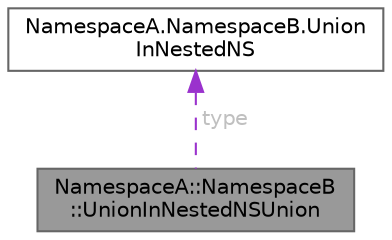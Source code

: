 digraph "NamespaceA::NamespaceB::UnionInNestedNSUnion"
{
 // LATEX_PDF_SIZE
  bgcolor="transparent";
  edge [fontname=Helvetica,fontsize=10,labelfontname=Helvetica,labelfontsize=10];
  node [fontname=Helvetica,fontsize=10,shape=box,height=0.2,width=0.4];
  Node1 [id="Node000001",label="NamespaceA::NamespaceB\l::UnionInNestedNSUnion",height=0.2,width=0.4,color="gray40", fillcolor="grey60", style="filled", fontcolor="black",tooltip=" "];
  Node2 -> Node1 [id="edge1_Node000001_Node000002",dir="back",color="darkorchid3",style="dashed",tooltip=" ",label=" type",fontcolor="grey" ];
  Node2 [id="Node000002",label="NamespaceA.NamespaceB.Union\lInNestedNS",height=0.2,width=0.4,color="gray40", fillcolor="white", style="filled",URL="$classNamespaceA_1_1NamespaceB_1_1UnionInNestedNS.html",tooltip=" "];
}
